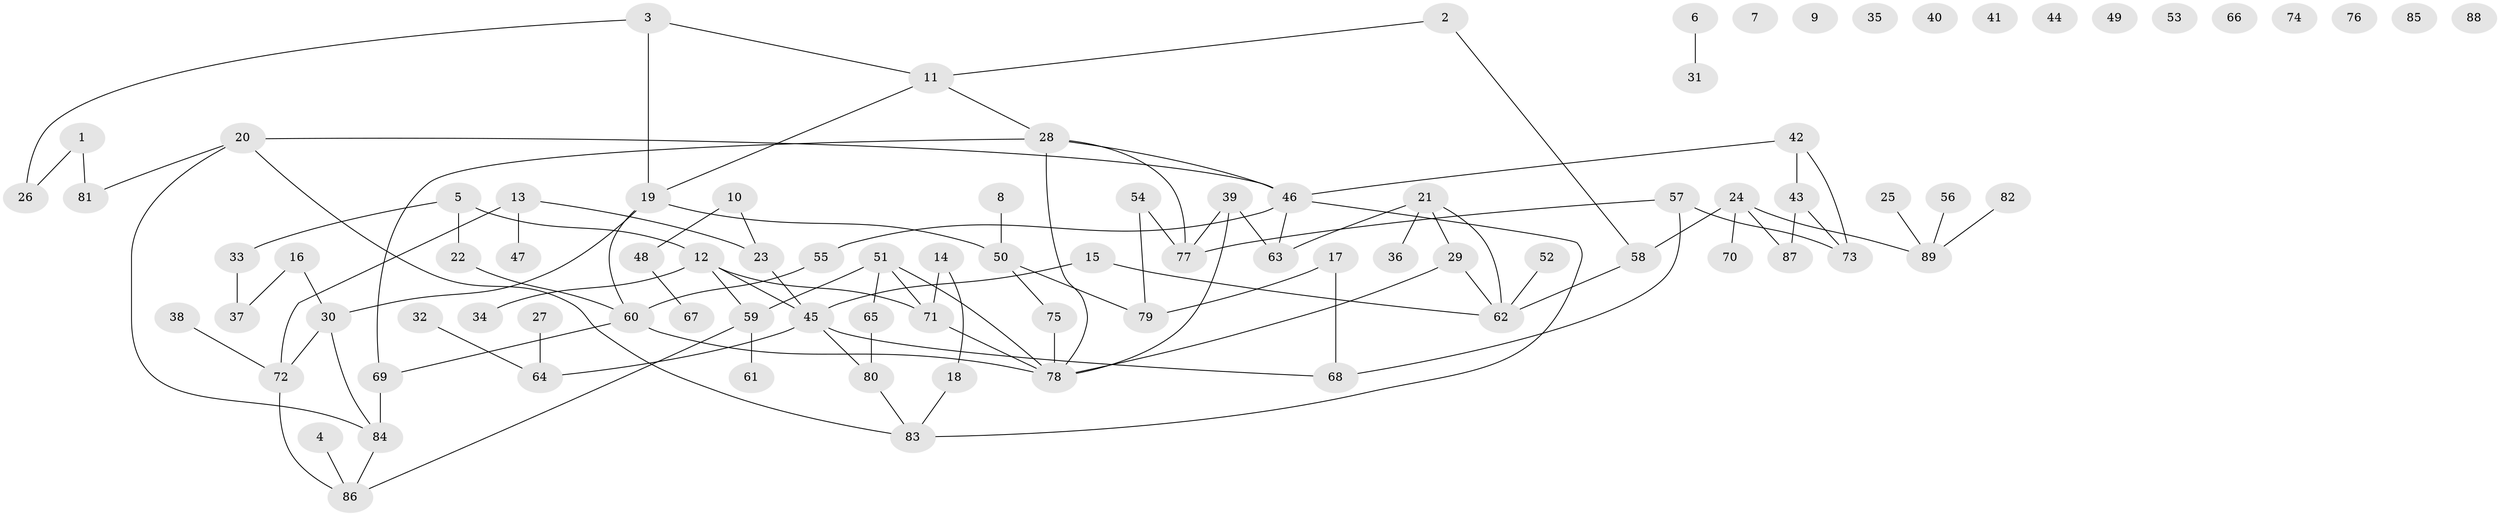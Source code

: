 // Generated by graph-tools (version 1.1) at 2025/33/03/09/25 02:33:51]
// undirected, 89 vertices, 105 edges
graph export_dot {
graph [start="1"]
  node [color=gray90,style=filled];
  1;
  2;
  3;
  4;
  5;
  6;
  7;
  8;
  9;
  10;
  11;
  12;
  13;
  14;
  15;
  16;
  17;
  18;
  19;
  20;
  21;
  22;
  23;
  24;
  25;
  26;
  27;
  28;
  29;
  30;
  31;
  32;
  33;
  34;
  35;
  36;
  37;
  38;
  39;
  40;
  41;
  42;
  43;
  44;
  45;
  46;
  47;
  48;
  49;
  50;
  51;
  52;
  53;
  54;
  55;
  56;
  57;
  58;
  59;
  60;
  61;
  62;
  63;
  64;
  65;
  66;
  67;
  68;
  69;
  70;
  71;
  72;
  73;
  74;
  75;
  76;
  77;
  78;
  79;
  80;
  81;
  82;
  83;
  84;
  85;
  86;
  87;
  88;
  89;
  1 -- 26;
  1 -- 81;
  2 -- 11;
  2 -- 58;
  3 -- 11;
  3 -- 19;
  3 -- 26;
  4 -- 86;
  5 -- 12;
  5 -- 22;
  5 -- 33;
  6 -- 31;
  8 -- 50;
  10 -- 23;
  10 -- 48;
  11 -- 19;
  11 -- 28;
  12 -- 34;
  12 -- 45;
  12 -- 59;
  12 -- 71;
  13 -- 23;
  13 -- 47;
  13 -- 72;
  14 -- 18;
  14 -- 71;
  15 -- 45;
  15 -- 62;
  16 -- 30;
  16 -- 37;
  17 -- 68;
  17 -- 79;
  18 -- 83;
  19 -- 30;
  19 -- 50;
  19 -- 60;
  20 -- 46;
  20 -- 81;
  20 -- 83;
  20 -- 84;
  21 -- 29;
  21 -- 36;
  21 -- 62;
  21 -- 63;
  22 -- 60;
  23 -- 45;
  24 -- 58;
  24 -- 70;
  24 -- 87;
  24 -- 89;
  25 -- 89;
  27 -- 64;
  28 -- 46;
  28 -- 69;
  28 -- 77;
  28 -- 78;
  29 -- 62;
  29 -- 78;
  30 -- 72;
  30 -- 84;
  32 -- 64;
  33 -- 37;
  38 -- 72;
  39 -- 63;
  39 -- 77;
  39 -- 78;
  42 -- 43;
  42 -- 46;
  42 -- 73;
  43 -- 73;
  43 -- 87;
  45 -- 64;
  45 -- 68;
  45 -- 80;
  46 -- 55;
  46 -- 63;
  46 -- 83;
  48 -- 67;
  50 -- 75;
  50 -- 79;
  51 -- 59;
  51 -- 65;
  51 -- 71;
  51 -- 78;
  52 -- 62;
  54 -- 77;
  54 -- 79;
  55 -- 60;
  56 -- 89;
  57 -- 68;
  57 -- 73;
  57 -- 77;
  58 -- 62;
  59 -- 61;
  59 -- 86;
  60 -- 69;
  60 -- 78;
  65 -- 80;
  69 -- 84;
  71 -- 78;
  72 -- 86;
  75 -- 78;
  80 -- 83;
  82 -- 89;
  84 -- 86;
}
